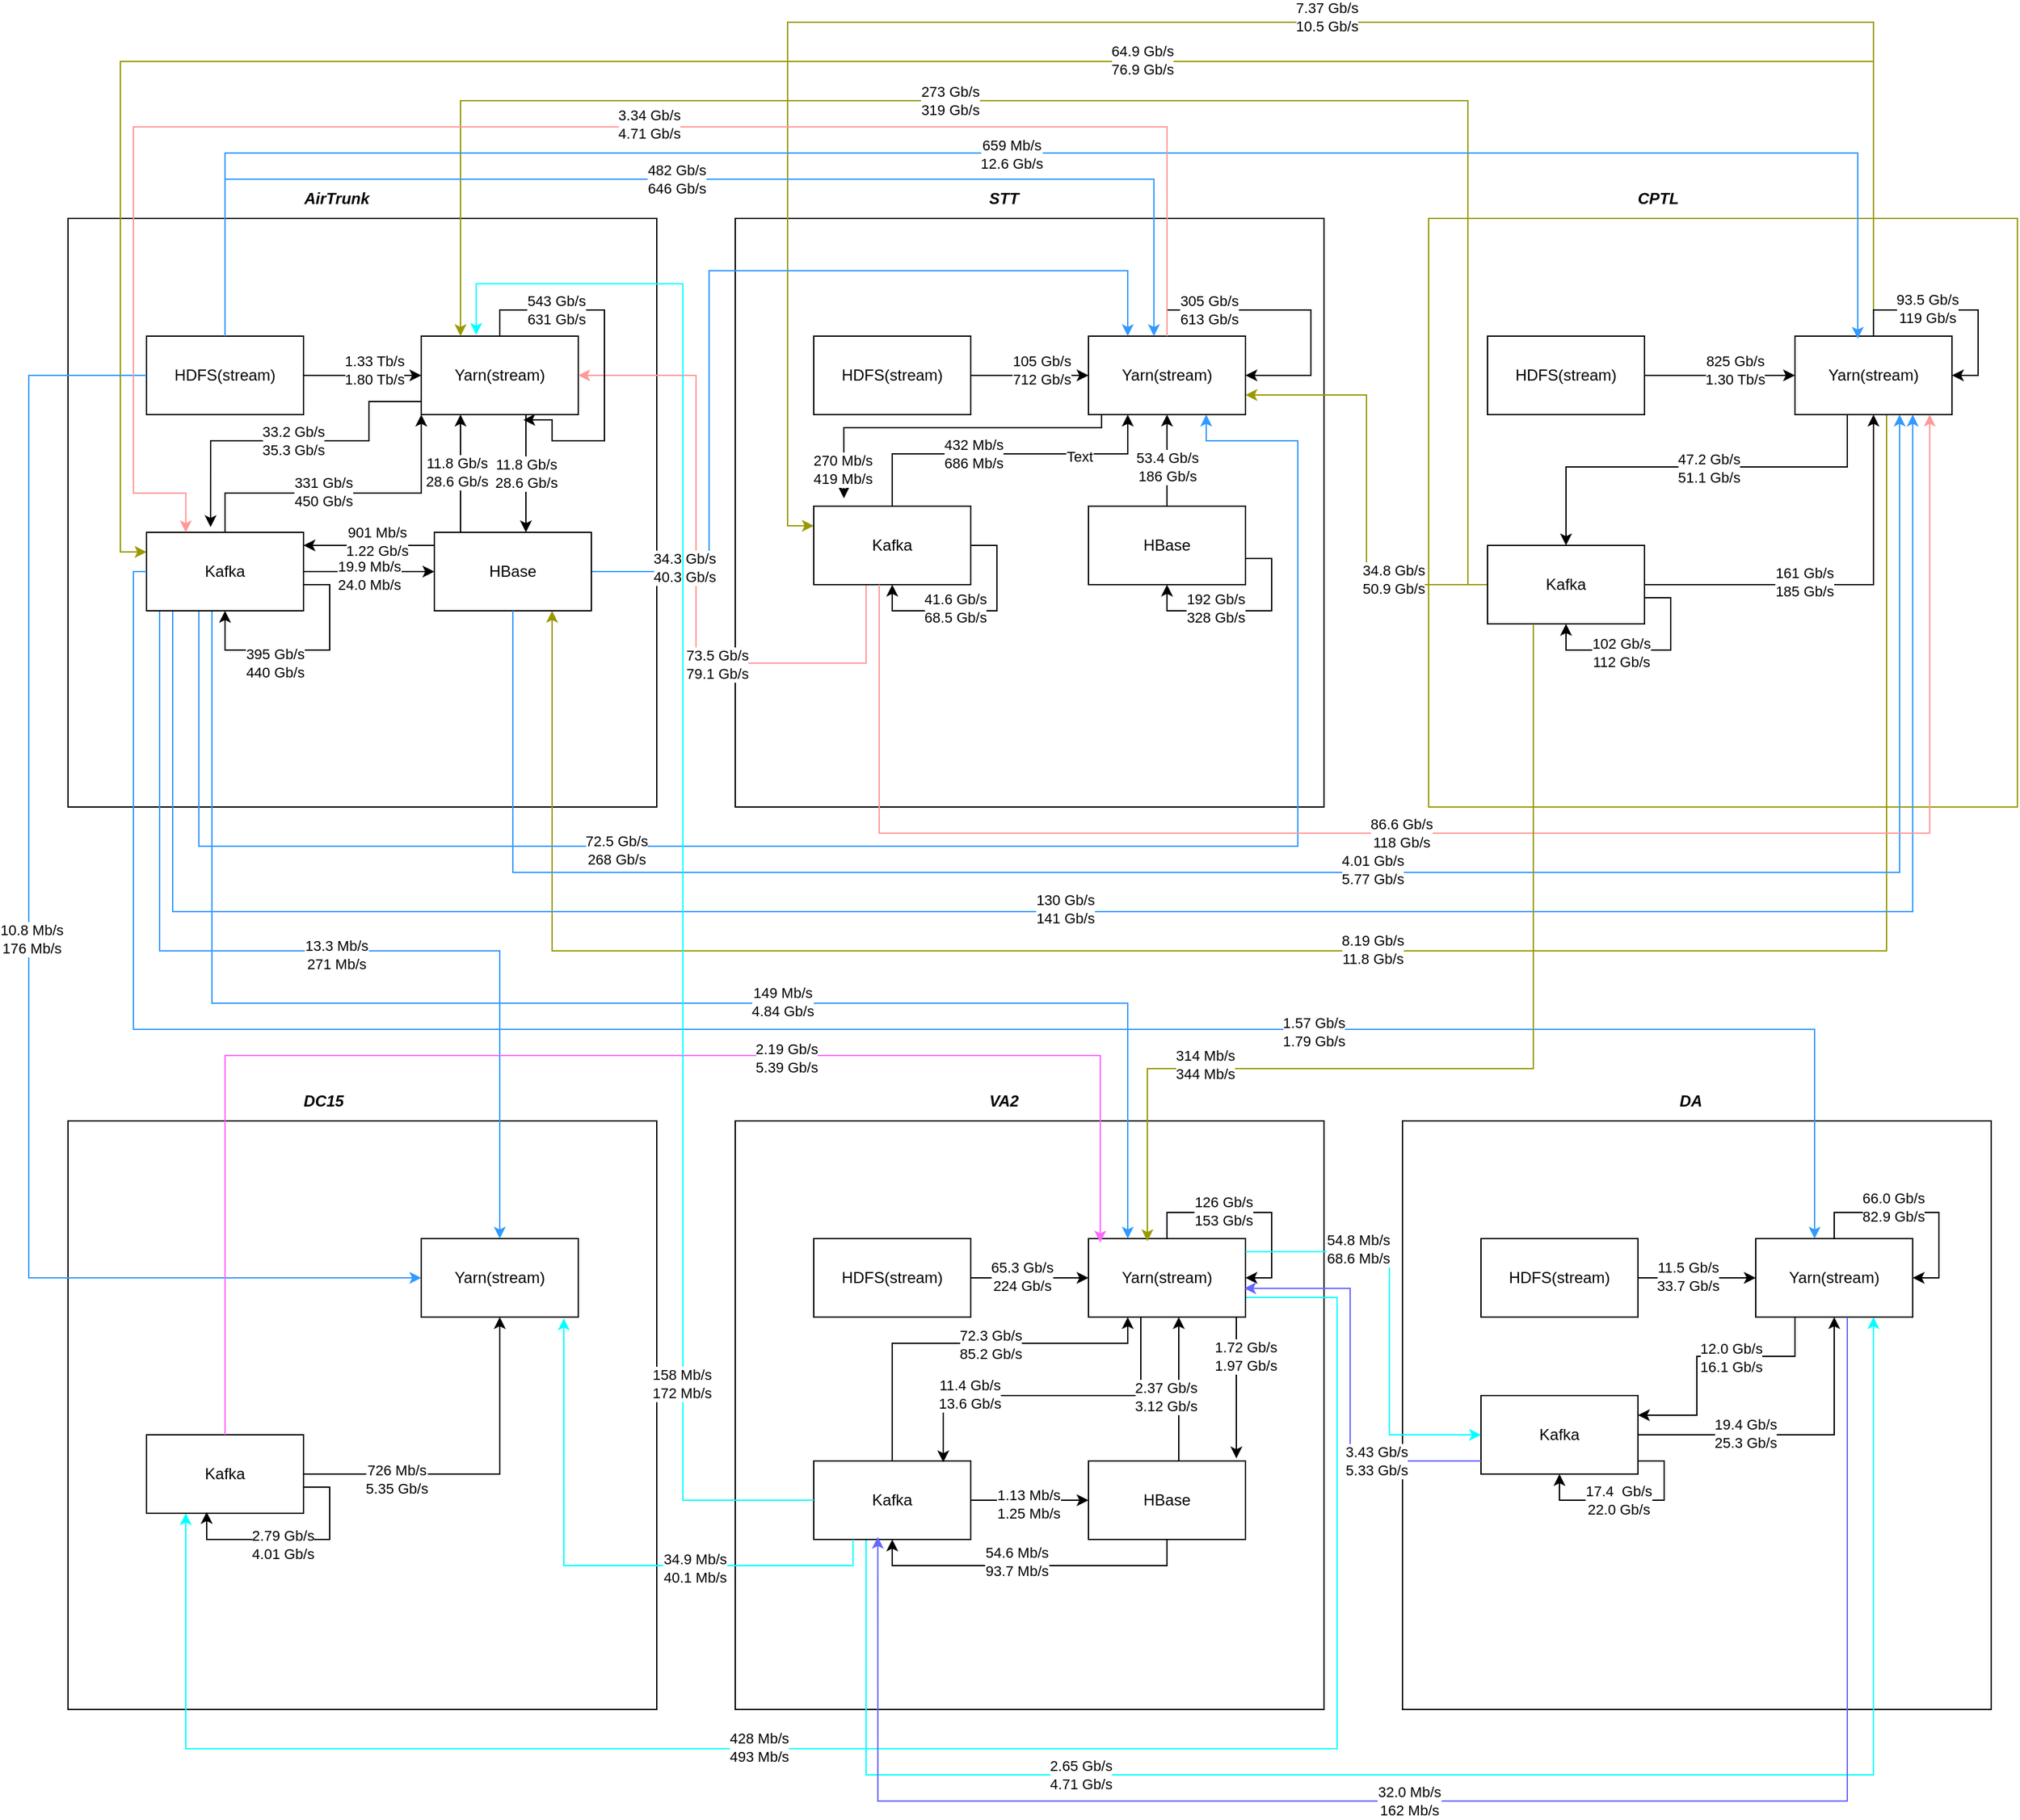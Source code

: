 <mxfile version="24.2.1" type="github">
  <diagram name="Page-1" id="OlLAqFYf1h-SHebC-zq0">
    <mxGraphModel dx="1674" dy="820" grid="1" gridSize="10" guides="1" tooltips="1" connect="1" arrows="1" fold="1" page="1" pageScale="1" pageWidth="1200" pageHeight="1600" math="0" shadow="0">
      <root>
        <mxCell id="0" />
        <mxCell id="1" parent="0" />
        <mxCell id="eVie63fHaNEDCuwECNKd-2" value="" style="whiteSpace=wrap;html=1;aspect=fixed;" vertex="1" parent="1">
          <mxGeometry x="150" y="190" width="450" height="450" as="geometry" />
        </mxCell>
        <mxCell id="eVie63fHaNEDCuwECNKd-3" value="&lt;i&gt;&lt;b&gt;AirTrunk&lt;/b&gt;&lt;/i&gt;" style="text;html=1;align=center;verticalAlign=middle;resizable=0;points=[];autosize=1;strokeColor=none;fillColor=none;" vertex="1" parent="1">
          <mxGeometry x="320" y="160" width="70" height="30" as="geometry" />
        </mxCell>
        <mxCell id="eVie63fHaNEDCuwECNKd-9" value="" style="edgeStyle=orthogonalEdgeStyle;rounded=0;orthogonalLoop=1;jettySize=auto;html=1;" edge="1" parent="1" source="eVie63fHaNEDCuwECNKd-4" target="eVie63fHaNEDCuwECNKd-7">
          <mxGeometry relative="1" as="geometry" />
        </mxCell>
        <mxCell id="eVie63fHaNEDCuwECNKd-10" value="1.33 Tb/s&lt;div&gt;1.80 Tb/s&lt;/div&gt;" style="edgeLabel;html=1;align=center;verticalAlign=middle;resizable=0;points=[];" vertex="1" connectable="0" parent="eVie63fHaNEDCuwECNKd-9">
          <mxGeometry x="0.2" y="4" relative="1" as="geometry">
            <mxPoint as="offset" />
          </mxGeometry>
        </mxCell>
        <mxCell id="eVie63fHaNEDCuwECNKd-4" value="HDFS(stream)" style="rounded=0;whiteSpace=wrap;html=1;" vertex="1" parent="1">
          <mxGeometry x="210" y="280" width="120" height="60" as="geometry" />
        </mxCell>
        <mxCell id="eVie63fHaNEDCuwECNKd-95" value="11.8 Gb/s&lt;div&gt;28.6 Gb/s&lt;/div&gt;" style="edgeStyle=orthogonalEdgeStyle;rounded=0;orthogonalLoop=1;jettySize=auto;html=1;" edge="1" parent="1" source="eVie63fHaNEDCuwECNKd-7" target="eVie63fHaNEDCuwECNKd-74">
          <mxGeometry relative="1" as="geometry">
            <Array as="points">
              <mxPoint x="500" y="380" />
              <mxPoint x="500" y="380" />
            </Array>
            <mxPoint as="offset" />
          </mxGeometry>
        </mxCell>
        <mxCell id="eVie63fHaNEDCuwECNKd-7" value="Yarn(stream)" style="rounded=0;whiteSpace=wrap;html=1;" vertex="1" parent="1">
          <mxGeometry x="420" y="280" width="120" height="60" as="geometry" />
        </mxCell>
        <mxCell id="eVie63fHaNEDCuwECNKd-11" value="" style="whiteSpace=wrap;html=1;aspect=fixed;" vertex="1" parent="1">
          <mxGeometry x="660" y="190" width="450" height="450" as="geometry" />
        </mxCell>
        <mxCell id="eVie63fHaNEDCuwECNKd-12" value="&lt;i&gt;&lt;b&gt;STT&lt;/b&gt;&lt;/i&gt;" style="text;html=1;align=center;verticalAlign=middle;resizable=0;points=[];autosize=1;strokeColor=none;fillColor=none;" vertex="1" parent="1">
          <mxGeometry x="840" y="160" width="50" height="30" as="geometry" />
        </mxCell>
        <mxCell id="eVie63fHaNEDCuwECNKd-13" value="" style="edgeStyle=orthogonalEdgeStyle;rounded=0;orthogonalLoop=1;jettySize=auto;html=1;" edge="1" source="eVie63fHaNEDCuwECNKd-15" target="eVie63fHaNEDCuwECNKd-16" parent="1">
          <mxGeometry relative="1" as="geometry" />
        </mxCell>
        <mxCell id="eVie63fHaNEDCuwECNKd-14" value="105 Gb/s&lt;div&gt;712 Gb/s&lt;/div&gt;" style="edgeLabel;html=1;align=center;verticalAlign=middle;resizable=0;points=[];" vertex="1" connectable="0" parent="eVie63fHaNEDCuwECNKd-13">
          <mxGeometry x="0.2" y="4" relative="1" as="geometry">
            <mxPoint as="offset" />
          </mxGeometry>
        </mxCell>
        <mxCell id="eVie63fHaNEDCuwECNKd-15" value="HDFS(stream)" style="rounded=0;whiteSpace=wrap;html=1;" vertex="1" parent="1">
          <mxGeometry x="720" y="280" width="120" height="60" as="geometry" />
        </mxCell>
        <mxCell id="eVie63fHaNEDCuwECNKd-16" value="Yarn(stream)" style="rounded=0;whiteSpace=wrap;html=1;" vertex="1" parent="1">
          <mxGeometry x="930" y="280" width="120" height="60" as="geometry" />
        </mxCell>
        <mxCell id="eVie63fHaNEDCuwECNKd-17" value="" style="whiteSpace=wrap;html=1;aspect=fixed;strokeColor=#999900;" vertex="1" parent="1">
          <mxGeometry x="1190" y="190" width="450" height="450" as="geometry" />
        </mxCell>
        <mxCell id="eVie63fHaNEDCuwECNKd-18" value="&lt;i&gt;&lt;b&gt;CPTL&lt;/b&gt;&lt;/i&gt;" style="text;html=1;align=center;verticalAlign=middle;resizable=0;points=[];autosize=1;strokeColor=none;fillColor=none;" vertex="1" parent="1">
          <mxGeometry x="1340" y="160" width="50" height="30" as="geometry" />
        </mxCell>
        <mxCell id="eVie63fHaNEDCuwECNKd-19" value="" style="edgeStyle=orthogonalEdgeStyle;rounded=0;orthogonalLoop=1;jettySize=auto;html=1;" edge="1" source="eVie63fHaNEDCuwECNKd-21" target="eVie63fHaNEDCuwECNKd-22" parent="1">
          <mxGeometry relative="1" as="geometry" />
        </mxCell>
        <mxCell id="eVie63fHaNEDCuwECNKd-20" value="825 Gb/s&lt;div&gt;1.30 Tb/s&lt;/div&gt;" style="edgeLabel;html=1;align=center;verticalAlign=middle;resizable=0;points=[];" vertex="1" connectable="0" parent="eVie63fHaNEDCuwECNKd-19">
          <mxGeometry x="0.2" y="4" relative="1" as="geometry">
            <mxPoint as="offset" />
          </mxGeometry>
        </mxCell>
        <mxCell id="eVie63fHaNEDCuwECNKd-21" value="HDFS(stream)" style="rounded=0;whiteSpace=wrap;html=1;" vertex="1" parent="1">
          <mxGeometry x="1235" y="280" width="120" height="60" as="geometry" />
        </mxCell>
        <mxCell id="eVie63fHaNEDCuwECNKd-105" style="edgeStyle=orthogonalEdgeStyle;rounded=0;orthogonalLoop=1;jettySize=auto;html=1;entryX=0.5;entryY=0;entryDx=0;entryDy=0;" edge="1" parent="1" source="eVie63fHaNEDCuwECNKd-22" target="eVie63fHaNEDCuwECNKd-25">
          <mxGeometry relative="1" as="geometry">
            <Array as="points">
              <mxPoint x="1510" y="380" />
              <mxPoint x="1295" y="380" />
            </Array>
          </mxGeometry>
        </mxCell>
        <mxCell id="eVie63fHaNEDCuwECNKd-106" value="47.2 Gb/s&lt;div&gt;51.1 Gb/s&lt;/div&gt;" style="edgeLabel;html=1;align=center;verticalAlign=middle;resizable=0;points=[];" vertex="1" connectable="0" parent="eVie63fHaNEDCuwECNKd-105">
          <mxGeometry x="-0.073" y="1" relative="1" as="geometry">
            <mxPoint as="offset" />
          </mxGeometry>
        </mxCell>
        <mxCell id="eVie63fHaNEDCuwECNKd-170" style="edgeStyle=orthogonalEdgeStyle;rounded=0;orthogonalLoop=1;jettySize=auto;html=1;entryX=0;entryY=0.25;entryDx=0;entryDy=0;strokeColor=#999900;" edge="1" parent="1" source="eVie63fHaNEDCuwECNKd-22" target="eVie63fHaNEDCuwECNKd-66">
          <mxGeometry relative="1" as="geometry">
            <Array as="points">
              <mxPoint x="1530" y="70" />
              <mxPoint x="190" y="70" />
              <mxPoint x="190" y="445" />
            </Array>
          </mxGeometry>
        </mxCell>
        <mxCell id="eVie63fHaNEDCuwECNKd-171" value="64.9 Gb/s&lt;div&gt;76.9 Gb/s&lt;/div&gt;" style="edgeLabel;html=1;align=center;verticalAlign=middle;resizable=0;points=[];" vertex="1" connectable="0" parent="eVie63fHaNEDCuwECNKd-170">
          <mxGeometry x="-0.209" y="-1" relative="1" as="geometry">
            <mxPoint as="offset" />
          </mxGeometry>
        </mxCell>
        <mxCell id="eVie63fHaNEDCuwECNKd-172" style="edgeStyle=orthogonalEdgeStyle;rounded=0;orthogonalLoop=1;jettySize=auto;html=1;entryX=0.75;entryY=1;entryDx=0;entryDy=0;strokeColor=#999900;" edge="1" parent="1" source="eVie63fHaNEDCuwECNKd-22" target="eVie63fHaNEDCuwECNKd-74">
          <mxGeometry relative="1" as="geometry">
            <Array as="points">
              <mxPoint x="1540" y="750" />
              <mxPoint x="520" y="750" />
            </Array>
          </mxGeometry>
        </mxCell>
        <mxCell id="eVie63fHaNEDCuwECNKd-173" value="8.19 Gb/s&lt;div&gt;11.8 Gb/s&lt;/div&gt;" style="edgeLabel;html=1;align=center;verticalAlign=middle;resizable=0;points=[];" vertex="1" connectable="0" parent="eVie63fHaNEDCuwECNKd-172">
          <mxGeometry x="-0.05" y="-1" relative="1" as="geometry">
            <mxPoint as="offset" />
          </mxGeometry>
        </mxCell>
        <mxCell id="eVie63fHaNEDCuwECNKd-179" style="edgeStyle=orthogonalEdgeStyle;rounded=0;orthogonalLoop=1;jettySize=auto;html=1;entryX=0;entryY=0.25;entryDx=0;entryDy=0;strokeColor=#999900;" edge="1" parent="1" source="eVie63fHaNEDCuwECNKd-22" target="eVie63fHaNEDCuwECNKd-67">
          <mxGeometry relative="1" as="geometry">
            <Array as="points">
              <mxPoint x="1530" y="40" />
              <mxPoint x="700" y="40" />
              <mxPoint x="700" y="425" />
            </Array>
          </mxGeometry>
        </mxCell>
        <mxCell id="eVie63fHaNEDCuwECNKd-180" value="7.37 Gb/s&lt;div&gt;10.5 Gb/s&lt;/div&gt;" style="edgeLabel;html=1;align=center;verticalAlign=middle;resizable=0;points=[];" vertex="1" connectable="0" parent="eVie63fHaNEDCuwECNKd-179">
          <mxGeometry x="-0.108" y="-4" relative="1" as="geometry">
            <mxPoint as="offset" />
          </mxGeometry>
        </mxCell>
        <mxCell id="eVie63fHaNEDCuwECNKd-22" value="Yarn(stream)" style="rounded=0;whiteSpace=wrap;html=1;" vertex="1" parent="1">
          <mxGeometry x="1470" y="280" width="120" height="60" as="geometry" />
        </mxCell>
        <mxCell id="eVie63fHaNEDCuwECNKd-26" value="" style="edgeStyle=orthogonalEdgeStyle;rounded=0;orthogonalLoop=1;jettySize=auto;html=1;entryX=0.5;entryY=1;entryDx=0;entryDy=0;" edge="1" parent="1" source="eVie63fHaNEDCuwECNKd-25" target="eVie63fHaNEDCuwECNKd-22">
          <mxGeometry relative="1" as="geometry" />
        </mxCell>
        <mxCell id="eVie63fHaNEDCuwECNKd-27" value="161 Gb/s&lt;div&gt;185 Gb/s&lt;/div&gt;" style="edgeLabel;html=1;align=center;verticalAlign=middle;resizable=0;points=[];" vertex="1" connectable="0" parent="eVie63fHaNEDCuwECNKd-26">
          <mxGeometry x="-0.2" y="2" relative="1" as="geometry">
            <mxPoint as="offset" />
          </mxGeometry>
        </mxCell>
        <mxCell id="eVie63fHaNEDCuwECNKd-168" style="edgeStyle=orthogonalEdgeStyle;rounded=0;orthogonalLoop=1;jettySize=auto;html=1;entryX=0.25;entryY=0;entryDx=0;entryDy=0;strokeColor=#999900;" edge="1" parent="1" source="eVie63fHaNEDCuwECNKd-25" target="eVie63fHaNEDCuwECNKd-7">
          <mxGeometry relative="1" as="geometry">
            <Array as="points">
              <mxPoint x="1220" y="470" />
              <mxPoint x="1220" y="100" />
              <mxPoint x="450" y="100" />
            </Array>
          </mxGeometry>
        </mxCell>
        <mxCell id="eVie63fHaNEDCuwECNKd-169" value="273 Gb/s&lt;div&gt;319 Gb/s&lt;/div&gt;" style="edgeLabel;html=1;align=center;verticalAlign=middle;resizable=0;points=[];" vertex="1" connectable="0" parent="eVie63fHaNEDCuwECNKd-168">
          <mxGeometry x="0.17" relative="1" as="geometry">
            <mxPoint as="offset" />
          </mxGeometry>
        </mxCell>
        <mxCell id="eVie63fHaNEDCuwECNKd-177" style="edgeStyle=orthogonalEdgeStyle;rounded=0;orthogonalLoop=1;jettySize=auto;html=1;entryX=1;entryY=0.75;entryDx=0;entryDy=0;strokeColor=#999900;" edge="1" parent="1" source="eVie63fHaNEDCuwECNKd-25" target="eVie63fHaNEDCuwECNKd-16">
          <mxGeometry relative="1" as="geometry" />
        </mxCell>
        <mxCell id="eVie63fHaNEDCuwECNKd-178" value="34.8 Gb/s&lt;div&gt;50.9 Gb/s&lt;/div&gt;" style="edgeLabel;html=1;align=center;verticalAlign=middle;resizable=0;points=[];" vertex="1" connectable="0" parent="eVie63fHaNEDCuwECNKd-177">
          <mxGeometry x="-0.564" y="-4" relative="1" as="geometry">
            <mxPoint as="offset" />
          </mxGeometry>
        </mxCell>
        <mxCell id="eVie63fHaNEDCuwECNKd-25" value="Kafka" style="rounded=0;whiteSpace=wrap;html=1;" vertex="1" parent="1">
          <mxGeometry x="1235" y="440" width="120" height="60" as="geometry" />
        </mxCell>
        <mxCell id="eVie63fHaNEDCuwECNKd-28" style="edgeStyle=orthogonalEdgeStyle;rounded=0;orthogonalLoop=1;jettySize=auto;html=1;entryX=0.5;entryY=1;entryDx=0;entryDy=0;exitX=1;exitY=0.5;exitDx=0;exitDy=0;" edge="1" parent="1" source="eVie63fHaNEDCuwECNKd-25" target="eVie63fHaNEDCuwECNKd-25">
          <mxGeometry relative="1" as="geometry">
            <Array as="points">
              <mxPoint x="1355" y="480" />
              <mxPoint x="1375" y="480" />
              <mxPoint x="1375" y="520" />
              <mxPoint x="1295" y="520" />
            </Array>
          </mxGeometry>
        </mxCell>
        <mxCell id="eVie63fHaNEDCuwECNKd-29" value="102 Gb/s&lt;div&gt;112 Gb/s&lt;/div&gt;" style="edgeLabel;html=1;align=center;verticalAlign=middle;resizable=0;points=[];" vertex="1" connectable="0" parent="eVie63fHaNEDCuwECNKd-28">
          <mxGeometry x="0.271" y="2" relative="1" as="geometry">
            <mxPoint as="offset" />
          </mxGeometry>
        </mxCell>
        <mxCell id="eVie63fHaNEDCuwECNKd-34" value="" style="whiteSpace=wrap;html=1;aspect=fixed;" vertex="1" parent="1">
          <mxGeometry x="150" y="880" width="450" height="450" as="geometry" />
        </mxCell>
        <mxCell id="eVie63fHaNEDCuwECNKd-35" value="&lt;b&gt;&lt;i&gt;DC15&lt;/i&gt;&lt;/b&gt;" style="text;html=1;align=center;verticalAlign=middle;resizable=0;points=[];autosize=1;strokeColor=none;fillColor=none;" vertex="1" parent="1">
          <mxGeometry x="320" y="850" width="50" height="30" as="geometry" />
        </mxCell>
        <mxCell id="eVie63fHaNEDCuwECNKd-39" value="Yarn(stream)" style="rounded=0;whiteSpace=wrap;html=1;" vertex="1" parent="1">
          <mxGeometry x="420" y="970" width="120" height="60" as="geometry" />
        </mxCell>
        <mxCell id="eVie63fHaNEDCuwECNKd-40" value="" style="whiteSpace=wrap;html=1;aspect=fixed;" vertex="1" parent="1">
          <mxGeometry x="660" y="880" width="450" height="450" as="geometry" />
        </mxCell>
        <mxCell id="eVie63fHaNEDCuwECNKd-41" value="&lt;b&gt;&lt;i&gt;VA2&lt;/i&gt;&lt;/b&gt;" style="text;html=1;align=center;verticalAlign=middle;resizable=0;points=[];autosize=1;strokeColor=none;fillColor=none;" vertex="1" parent="1">
          <mxGeometry x="840" y="850" width="50" height="30" as="geometry" />
        </mxCell>
        <mxCell id="eVie63fHaNEDCuwECNKd-42" value="" style="edgeStyle=orthogonalEdgeStyle;rounded=0;orthogonalLoop=1;jettySize=auto;html=1;" edge="1" source="eVie63fHaNEDCuwECNKd-44" target="eVie63fHaNEDCuwECNKd-45" parent="1">
          <mxGeometry relative="1" as="geometry" />
        </mxCell>
        <mxCell id="eVie63fHaNEDCuwECNKd-113" value="65.3 Gb/s&lt;div&gt;224 Gb/s&lt;/div&gt;" style="edgeLabel;html=1;align=center;verticalAlign=middle;resizable=0;points=[];" vertex="1" connectable="0" parent="eVie63fHaNEDCuwECNKd-42">
          <mxGeometry x="-0.133" y="1" relative="1" as="geometry">
            <mxPoint as="offset" />
          </mxGeometry>
        </mxCell>
        <mxCell id="eVie63fHaNEDCuwECNKd-44" value="HDFS(stream)" style="rounded=0;whiteSpace=wrap;html=1;" vertex="1" parent="1">
          <mxGeometry x="720" y="970" width="120" height="60" as="geometry" />
        </mxCell>
        <mxCell id="eVie63fHaNEDCuwECNKd-197" style="edgeStyle=orthogonalEdgeStyle;rounded=0;orthogonalLoop=1;jettySize=auto;html=1;entryX=0.25;entryY=1;entryDx=0;entryDy=0;exitX=1;exitY=0.75;exitDx=0;exitDy=0;strokeColor=#00FFFF;" edge="1" parent="1" source="eVie63fHaNEDCuwECNKd-45" target="eVie63fHaNEDCuwECNKd-71">
          <mxGeometry relative="1" as="geometry">
            <Array as="points">
              <mxPoint x="1120" y="1015" />
              <mxPoint x="1120" y="1360" />
              <mxPoint x="240" y="1360" />
            </Array>
          </mxGeometry>
        </mxCell>
        <mxCell id="eVie63fHaNEDCuwECNKd-198" value="428 Mb/s&lt;div&gt;493 Mb/s&lt;/div&gt;" style="edgeLabel;html=1;align=center;verticalAlign=middle;resizable=0;points=[];" vertex="1" connectable="0" parent="eVie63fHaNEDCuwECNKd-197">
          <mxGeometry x="0.162" y="-1" relative="1" as="geometry">
            <mxPoint as="offset" />
          </mxGeometry>
        </mxCell>
        <mxCell id="eVie63fHaNEDCuwECNKd-45" value="Yarn(stream)" style="rounded=0;whiteSpace=wrap;html=1;" vertex="1" parent="1">
          <mxGeometry x="930" y="970" width="120" height="60" as="geometry" />
        </mxCell>
        <mxCell id="eVie63fHaNEDCuwECNKd-46" value="" style="whiteSpace=wrap;html=1;aspect=fixed;" vertex="1" parent="1">
          <mxGeometry x="1170" y="880" width="450" height="450" as="geometry" />
        </mxCell>
        <mxCell id="eVie63fHaNEDCuwECNKd-47" value="&lt;i&gt;&lt;b&gt;DA&lt;/b&gt;&lt;/i&gt;" style="text;html=1;align=center;verticalAlign=middle;resizable=0;points=[];autosize=1;strokeColor=none;fillColor=none;" vertex="1" parent="1">
          <mxGeometry x="1370" y="850" width="40" height="30" as="geometry" />
        </mxCell>
        <mxCell id="eVie63fHaNEDCuwECNKd-48" value="" style="edgeStyle=orthogonalEdgeStyle;rounded=0;orthogonalLoop=1;jettySize=auto;html=1;" edge="1" source="eVie63fHaNEDCuwECNKd-50" target="eVie63fHaNEDCuwECNKd-51" parent="1">
          <mxGeometry relative="1" as="geometry" />
        </mxCell>
        <mxCell id="eVie63fHaNEDCuwECNKd-64" value="11.5 Gb/s&lt;div&gt;33.7 Gb/s&lt;/div&gt;" style="edgeLabel;html=1;align=center;verticalAlign=middle;resizable=0;points=[];" vertex="1" connectable="0" parent="eVie63fHaNEDCuwECNKd-48">
          <mxGeometry x="-0.156" y="1" relative="1" as="geometry">
            <mxPoint as="offset" />
          </mxGeometry>
        </mxCell>
        <mxCell id="eVie63fHaNEDCuwECNKd-50" value="HDFS(stream)" style="rounded=0;whiteSpace=wrap;html=1;" vertex="1" parent="1">
          <mxGeometry x="1230" y="970" width="120" height="60" as="geometry" />
        </mxCell>
        <mxCell id="eVie63fHaNEDCuwECNKd-133" style="edgeStyle=orthogonalEdgeStyle;rounded=0;orthogonalLoop=1;jettySize=auto;html=1;entryX=1;entryY=0.25;entryDx=0;entryDy=0;" edge="1" parent="1" source="eVie63fHaNEDCuwECNKd-51" target="eVie63fHaNEDCuwECNKd-54">
          <mxGeometry relative="1" as="geometry">
            <Array as="points">
              <mxPoint x="1470" y="1060" />
              <mxPoint x="1395" y="1060" />
              <mxPoint x="1395" y="1105" />
            </Array>
          </mxGeometry>
        </mxCell>
        <mxCell id="eVie63fHaNEDCuwECNKd-134" value="12.0 Gb/s&lt;div&gt;16.1 Gb/s&lt;/div&gt;" style="edgeLabel;html=1;align=center;verticalAlign=middle;resizable=0;points=[];" vertex="1" connectable="0" parent="eVie63fHaNEDCuwECNKd-133">
          <mxGeometry x="-0.19" y="1" relative="1" as="geometry">
            <mxPoint as="offset" />
          </mxGeometry>
        </mxCell>
        <mxCell id="eVie63fHaNEDCuwECNKd-51" value="Yarn(stream)" style="rounded=0;whiteSpace=wrap;html=1;" vertex="1" parent="1">
          <mxGeometry x="1440" y="970" width="120" height="60" as="geometry" />
        </mxCell>
        <mxCell id="eVie63fHaNEDCuwECNKd-52" value="" style="edgeStyle=orthogonalEdgeStyle;rounded=0;orthogonalLoop=1;jettySize=auto;html=1;entryX=0.5;entryY=1;entryDx=0;entryDy=0;" edge="1" source="eVie63fHaNEDCuwECNKd-54" target="eVie63fHaNEDCuwECNKd-51" parent="1">
          <mxGeometry relative="1" as="geometry">
            <Array as="points">
              <mxPoint x="1500" y="1120" />
            </Array>
          </mxGeometry>
        </mxCell>
        <mxCell id="eVie63fHaNEDCuwECNKd-61" value="19.4 Gb/s&lt;div&gt;25.3 Gb/s&lt;/div&gt;" style="edgeLabel;html=1;align=center;verticalAlign=middle;resizable=0;points=[];" vertex="1" connectable="0" parent="eVie63fHaNEDCuwECNKd-52">
          <mxGeometry x="-0.317" y="1" relative="1" as="geometry">
            <mxPoint as="offset" />
          </mxGeometry>
        </mxCell>
        <mxCell id="eVie63fHaNEDCuwECNKd-54" value="Kafka" style="rounded=0;whiteSpace=wrap;html=1;" vertex="1" parent="1">
          <mxGeometry x="1230" y="1090" width="120" height="60" as="geometry" />
        </mxCell>
        <mxCell id="eVie63fHaNEDCuwECNKd-55" style="edgeStyle=orthogonalEdgeStyle;rounded=0;orthogonalLoop=1;jettySize=auto;html=1;entryX=0.5;entryY=1;entryDx=0;entryDy=0;exitX=1;exitY=0.5;exitDx=0;exitDy=0;" edge="1" source="eVie63fHaNEDCuwECNKd-54" target="eVie63fHaNEDCuwECNKd-54" parent="1">
          <mxGeometry relative="1" as="geometry">
            <Array as="points">
              <mxPoint x="1350" y="1140" />
              <mxPoint x="1370" y="1140" />
              <mxPoint x="1370" y="1170" />
              <mxPoint x="1290" y="1170" />
            </Array>
          </mxGeometry>
        </mxCell>
        <mxCell id="eVie63fHaNEDCuwECNKd-60" value="17.4&amp;nbsp; Gb/s&lt;div&gt;22.0 Gb/s&lt;/div&gt;" style="edgeLabel;html=1;align=center;verticalAlign=middle;resizable=0;points=[];" vertex="1" connectable="0" parent="eVie63fHaNEDCuwECNKd-55">
          <mxGeometry x="0.235" relative="1" as="geometry">
            <mxPoint as="offset" />
          </mxGeometry>
        </mxCell>
        <mxCell id="eVie63fHaNEDCuwECNKd-100" style="edgeStyle=orthogonalEdgeStyle;rounded=0;orthogonalLoop=1;jettySize=auto;html=1;entryX=0;entryY=1;entryDx=0;entryDy=0;" edge="1" parent="1" source="eVie63fHaNEDCuwECNKd-66" target="eVie63fHaNEDCuwECNKd-7">
          <mxGeometry relative="1" as="geometry">
            <Array as="points">
              <mxPoint x="270" y="400" />
              <mxPoint x="420" y="400" />
            </Array>
          </mxGeometry>
        </mxCell>
        <mxCell id="eVie63fHaNEDCuwECNKd-101" value="331 Gb/s&lt;div&gt;450 Gb/s&lt;/div&gt;" style="edgeLabel;html=1;align=center;verticalAlign=middle;resizable=0;points=[];" vertex="1" connectable="0" parent="eVie63fHaNEDCuwECNKd-100">
          <mxGeometry x="-0.13" y="1" relative="1" as="geometry">
            <mxPoint as="offset" />
          </mxGeometry>
        </mxCell>
        <mxCell id="eVie63fHaNEDCuwECNKd-131" style="edgeStyle=orthogonalEdgeStyle;rounded=0;orthogonalLoop=1;jettySize=auto;html=1;" edge="1" parent="1" source="eVie63fHaNEDCuwECNKd-66" target="eVie63fHaNEDCuwECNKd-74">
          <mxGeometry relative="1" as="geometry" />
        </mxCell>
        <mxCell id="eVie63fHaNEDCuwECNKd-132" value="19.9 Mb/s&lt;div&gt;24.0 Mb/s&lt;/div&gt;" style="edgeLabel;html=1;align=center;verticalAlign=middle;resizable=0;points=[];" vertex="1" connectable="0" parent="eVie63fHaNEDCuwECNKd-131">
          <mxGeometry y="-3" relative="1" as="geometry">
            <mxPoint as="offset" />
          </mxGeometry>
        </mxCell>
        <mxCell id="eVie63fHaNEDCuwECNKd-142" style="edgeStyle=orthogonalEdgeStyle;rounded=0;orthogonalLoop=1;jettySize=auto;html=1;entryX=0.75;entryY=1;entryDx=0;entryDy=0;strokeColor=#3399FF;" edge="1" parent="1" source="eVie63fHaNEDCuwECNKd-66" target="eVie63fHaNEDCuwECNKd-16">
          <mxGeometry relative="1" as="geometry">
            <Array as="points">
              <mxPoint x="250" y="670" />
              <mxPoint x="1090" y="670" />
              <mxPoint x="1090" y="360" />
              <mxPoint x="1020" y="360" />
            </Array>
          </mxGeometry>
        </mxCell>
        <mxCell id="eVie63fHaNEDCuwECNKd-143" value="72.5 Gb/s&lt;div&gt;268 Gb/s&lt;/div&gt;" style="edgeLabel;html=1;align=center;verticalAlign=middle;resizable=0;points=[];" vertex="1" connectable="0" parent="eVie63fHaNEDCuwECNKd-142">
          <mxGeometry x="-0.297" y="-3" relative="1" as="geometry">
            <mxPoint as="offset" />
          </mxGeometry>
        </mxCell>
        <mxCell id="eVie63fHaNEDCuwECNKd-144" style="edgeStyle=orthogonalEdgeStyle;rounded=0;orthogonalLoop=1;jettySize=auto;html=1;entryX=0.75;entryY=1;entryDx=0;entryDy=0;strokeColor=#3399FF;" edge="1" parent="1" source="eVie63fHaNEDCuwECNKd-66" target="eVie63fHaNEDCuwECNKd-22">
          <mxGeometry relative="1" as="geometry">
            <Array as="points">
              <mxPoint x="230" y="720" />
              <mxPoint x="1560" y="720" />
            </Array>
          </mxGeometry>
        </mxCell>
        <mxCell id="eVie63fHaNEDCuwECNKd-145" value="130 Gb/s&lt;div&gt;141 Gb/s&lt;/div&gt;" style="edgeLabel;html=1;align=center;verticalAlign=middle;resizable=0;points=[];" vertex="1" connectable="0" parent="eVie63fHaNEDCuwECNKd-144">
          <mxGeometry x="-0.06" y="2" relative="1" as="geometry">
            <mxPoint as="offset" />
          </mxGeometry>
        </mxCell>
        <mxCell id="eVie63fHaNEDCuwECNKd-152" style="edgeStyle=orthogonalEdgeStyle;rounded=0;orthogonalLoop=1;jettySize=auto;html=1;strokeColor=#3399FF;" edge="1" parent="1" source="eVie63fHaNEDCuwECNKd-66" target="eVie63fHaNEDCuwECNKd-39">
          <mxGeometry relative="1" as="geometry">
            <Array as="points">
              <mxPoint x="220" y="750" />
              <mxPoint x="480" y="750" />
            </Array>
          </mxGeometry>
        </mxCell>
        <mxCell id="eVie63fHaNEDCuwECNKd-153" value="13.3 Mb/s&lt;div&gt;271 Mb/s&lt;/div&gt;" style="edgeLabel;html=1;align=center;verticalAlign=middle;resizable=0;points=[];" vertex="1" connectable="0" parent="eVie63fHaNEDCuwECNKd-152">
          <mxGeometry x="0.066" y="-3" relative="1" as="geometry">
            <mxPoint as="offset" />
          </mxGeometry>
        </mxCell>
        <mxCell id="eVie63fHaNEDCuwECNKd-156" style="edgeStyle=orthogonalEdgeStyle;rounded=0;orthogonalLoop=1;jettySize=auto;html=1;entryX=0.25;entryY=0;entryDx=0;entryDy=0;strokeColor=#3399FF;" edge="1" parent="1" source="eVie63fHaNEDCuwECNKd-66" target="eVie63fHaNEDCuwECNKd-45">
          <mxGeometry relative="1" as="geometry">
            <Array as="points">
              <mxPoint x="260" y="790" />
              <mxPoint x="960" y="790" />
            </Array>
          </mxGeometry>
        </mxCell>
        <mxCell id="eVie63fHaNEDCuwECNKd-157" value="149 Mb/s&lt;div&gt;4.84 Gb/s&lt;/div&gt;" style="edgeLabel;html=1;align=center;verticalAlign=middle;resizable=0;points=[];" vertex="1" connectable="0" parent="eVie63fHaNEDCuwECNKd-156">
          <mxGeometry x="0.247" y="1" relative="1" as="geometry">
            <mxPoint as="offset" />
          </mxGeometry>
        </mxCell>
        <mxCell id="eVie63fHaNEDCuwECNKd-66" value="Kafka" style="rounded=0;whiteSpace=wrap;html=1;" vertex="1" parent="1">
          <mxGeometry x="210" y="430" width="120" height="60" as="geometry" />
        </mxCell>
        <mxCell id="eVie63fHaNEDCuwECNKd-89" style="edgeStyle=orthogonalEdgeStyle;rounded=0;orthogonalLoop=1;jettySize=auto;html=1;entryX=0.25;entryY=1;entryDx=0;entryDy=0;" edge="1" parent="1" source="eVie63fHaNEDCuwECNKd-67" target="eVie63fHaNEDCuwECNKd-16">
          <mxGeometry relative="1" as="geometry">
            <Array as="points">
              <mxPoint x="780" y="370" />
              <mxPoint x="960" y="370" />
            </Array>
          </mxGeometry>
        </mxCell>
        <mxCell id="eVie63fHaNEDCuwECNKd-91" value="432 Mb/s&lt;div&gt;686 Mb/s&lt;/div&gt;" style="edgeLabel;html=1;align=center;verticalAlign=middle;resizable=0;points=[];" vertex="1" connectable="0" parent="eVie63fHaNEDCuwECNKd-89">
          <mxGeometry x="-0.184" relative="1" as="geometry">
            <mxPoint as="offset" />
          </mxGeometry>
        </mxCell>
        <mxCell id="eVie63fHaNEDCuwECNKd-92" value="Text" style="edgeLabel;html=1;align=center;verticalAlign=middle;resizable=0;points=[];" vertex="1" connectable="0" parent="eVie63fHaNEDCuwECNKd-89">
          <mxGeometry x="0.464" y="-2" relative="1" as="geometry">
            <mxPoint as="offset" />
          </mxGeometry>
        </mxCell>
        <mxCell id="eVie63fHaNEDCuwECNKd-160" style="edgeStyle=orthogonalEdgeStyle;rounded=0;orthogonalLoop=1;jettySize=auto;html=1;entryX=1;entryY=0.5;entryDx=0;entryDy=0;strokeColor=#FF9999;" edge="1" parent="1" source="eVie63fHaNEDCuwECNKd-67" target="eVie63fHaNEDCuwECNKd-7">
          <mxGeometry relative="1" as="geometry">
            <Array as="points">
              <mxPoint x="760" y="530" />
              <mxPoint x="630" y="530" />
              <mxPoint x="630" y="310" />
            </Array>
          </mxGeometry>
        </mxCell>
        <mxCell id="eVie63fHaNEDCuwECNKd-161" value="73.5 Gb/s&lt;div&gt;79.1 Gb/s&lt;/div&gt;" style="edgeLabel;html=1;align=center;verticalAlign=middle;resizable=0;points=[];" vertex="1" connectable="0" parent="eVie63fHaNEDCuwECNKd-160">
          <mxGeometry x="-0.304" y="1" relative="1" as="geometry">
            <mxPoint as="offset" />
          </mxGeometry>
        </mxCell>
        <mxCell id="eVie63fHaNEDCuwECNKd-67" value="Kafka" style="rounded=0;whiteSpace=wrap;html=1;" vertex="1" parent="1">
          <mxGeometry x="720" y="410" width="120" height="60" as="geometry" />
        </mxCell>
        <mxCell id="eVie63fHaNEDCuwECNKd-114" style="edgeStyle=orthogonalEdgeStyle;rounded=0;orthogonalLoop=1;jettySize=auto;html=1;entryX=0.25;entryY=1;entryDx=0;entryDy=0;" edge="1" parent="1" source="eVie63fHaNEDCuwECNKd-70" target="eVie63fHaNEDCuwECNKd-45">
          <mxGeometry relative="1" as="geometry">
            <Array as="points">
              <mxPoint x="780" y="1050" />
              <mxPoint x="960" y="1050" />
            </Array>
          </mxGeometry>
        </mxCell>
        <mxCell id="eVie63fHaNEDCuwECNKd-115" value="72.3 Gb/s&lt;div&gt;85.2 Gb/s&lt;/div&gt;" style="edgeLabel;html=1;align=center;verticalAlign=middle;resizable=0;points=[];" vertex="1" connectable="0" parent="eVie63fHaNEDCuwECNKd-114">
          <mxGeometry x="0.139" y="-1" relative="1" as="geometry">
            <mxPoint as="offset" />
          </mxGeometry>
        </mxCell>
        <mxCell id="eVie63fHaNEDCuwECNKd-125" style="edgeStyle=orthogonalEdgeStyle;rounded=0;orthogonalLoop=1;jettySize=auto;html=1;" edge="1" parent="1" source="eVie63fHaNEDCuwECNKd-70" target="eVie63fHaNEDCuwECNKd-83">
          <mxGeometry relative="1" as="geometry" />
        </mxCell>
        <mxCell id="eVie63fHaNEDCuwECNKd-127" value="1.13 Mb/s&lt;div&gt;1.25 Mb/s&lt;/div&gt;" style="edgeLabel;html=1;align=center;verticalAlign=middle;resizable=0;points=[];" vertex="1" connectable="0" parent="eVie63fHaNEDCuwECNKd-125">
          <mxGeometry x="-0.022" y="-3" relative="1" as="geometry">
            <mxPoint as="offset" />
          </mxGeometry>
        </mxCell>
        <mxCell id="eVie63fHaNEDCuwECNKd-201" style="edgeStyle=orthogonalEdgeStyle;rounded=0;orthogonalLoop=1;jettySize=auto;html=1;entryX=0.75;entryY=1;entryDx=0;entryDy=0;strokeColor=#00FFFF;" edge="1" parent="1" source="eVie63fHaNEDCuwECNKd-70" target="eVie63fHaNEDCuwECNKd-51">
          <mxGeometry relative="1" as="geometry">
            <Array as="points">
              <mxPoint x="760" y="1380" />
              <mxPoint x="1530" y="1380" />
            </Array>
          </mxGeometry>
        </mxCell>
        <mxCell id="eVie63fHaNEDCuwECNKd-202" value="2.65 Gb/s&lt;div&gt;4.71 Gb/s&lt;/div&gt;" style="edgeLabel;html=1;align=center;verticalAlign=middle;resizable=0;points=[];" vertex="1" connectable="0" parent="eVie63fHaNEDCuwECNKd-201">
          <mxGeometry x="-0.471" relative="1" as="geometry">
            <mxPoint as="offset" />
          </mxGeometry>
        </mxCell>
        <mxCell id="eVie63fHaNEDCuwECNKd-70" value="Kafka" style="rounded=0;whiteSpace=wrap;html=1;" vertex="1" parent="1">
          <mxGeometry x="720" y="1140" width="120" height="60" as="geometry" />
        </mxCell>
        <mxCell id="eVie63fHaNEDCuwECNKd-107" style="edgeStyle=orthogonalEdgeStyle;rounded=0;orthogonalLoop=1;jettySize=auto;html=1;entryX=0.5;entryY=1;entryDx=0;entryDy=0;" edge="1" parent="1" source="eVie63fHaNEDCuwECNKd-71" target="eVie63fHaNEDCuwECNKd-39">
          <mxGeometry relative="1" as="geometry" />
        </mxCell>
        <mxCell id="eVie63fHaNEDCuwECNKd-108" value="726 Mb/s&lt;div&gt;5.35 Gb/s&lt;/div&gt;" style="edgeLabel;html=1;align=center;verticalAlign=middle;resizable=0;points=[];" vertex="1" connectable="0" parent="eVie63fHaNEDCuwECNKd-107">
          <mxGeometry x="-0.474" y="-4" relative="1" as="geometry">
            <mxPoint as="offset" />
          </mxGeometry>
        </mxCell>
        <mxCell id="eVie63fHaNEDCuwECNKd-71" value="Kafka" style="rounded=0;whiteSpace=wrap;html=1;" vertex="1" parent="1">
          <mxGeometry x="210" y="1120" width="120" height="60" as="geometry" />
        </mxCell>
        <mxCell id="eVie63fHaNEDCuwECNKd-72" style="edgeStyle=orthogonalEdgeStyle;rounded=0;orthogonalLoop=1;jettySize=auto;html=1;entryX=0.65;entryY=1.067;entryDx=0;entryDy=0;entryPerimeter=0;" edge="1" parent="1" source="eVie63fHaNEDCuwECNKd-7" target="eVie63fHaNEDCuwECNKd-7">
          <mxGeometry relative="1" as="geometry">
            <Array as="points">
              <mxPoint x="480" y="260" />
              <mxPoint x="560" y="260" />
              <mxPoint x="560" y="360" />
              <mxPoint x="520" y="360" />
              <mxPoint x="520" y="344" />
            </Array>
          </mxGeometry>
        </mxCell>
        <mxCell id="eVie63fHaNEDCuwECNKd-73" value="543 Gb/s&lt;div&gt;631 Gb/s&lt;/div&gt;" style="edgeLabel;html=1;align=center;verticalAlign=middle;resizable=0;points=[];" vertex="1" connectable="0" parent="eVie63fHaNEDCuwECNKd-72">
          <mxGeometry x="-0.547" relative="1" as="geometry">
            <mxPoint as="offset" />
          </mxGeometry>
        </mxCell>
        <mxCell id="eVie63fHaNEDCuwECNKd-96" style="edgeStyle=orthogonalEdgeStyle;rounded=0;orthogonalLoop=1;jettySize=auto;html=1;entryX=0.25;entryY=1;entryDx=0;entryDy=0;" edge="1" parent="1" source="eVie63fHaNEDCuwECNKd-74" target="eVie63fHaNEDCuwECNKd-7">
          <mxGeometry relative="1" as="geometry">
            <Array as="points">
              <mxPoint x="450" y="400" />
              <mxPoint x="450" y="400" />
            </Array>
          </mxGeometry>
        </mxCell>
        <mxCell id="eVie63fHaNEDCuwECNKd-97" value="11.8 Gb/s&lt;div&gt;28.6 Gb/s&lt;/div&gt;" style="edgeLabel;html=1;align=center;verticalAlign=middle;resizable=0;points=[];" vertex="1" connectable="0" parent="eVie63fHaNEDCuwECNKd-96">
          <mxGeometry x="0.025" y="3" relative="1" as="geometry">
            <mxPoint as="offset" />
          </mxGeometry>
        </mxCell>
        <mxCell id="eVie63fHaNEDCuwECNKd-129" style="edgeStyle=orthogonalEdgeStyle;rounded=0;orthogonalLoop=1;jettySize=auto;html=1;" edge="1" parent="1" source="eVie63fHaNEDCuwECNKd-74" target="eVie63fHaNEDCuwECNKd-66">
          <mxGeometry relative="1" as="geometry">
            <Array as="points">
              <mxPoint x="380" y="440" />
              <mxPoint x="380" y="440" />
            </Array>
          </mxGeometry>
        </mxCell>
        <mxCell id="eVie63fHaNEDCuwECNKd-130" value="901 Mb/s&lt;div&gt;1.22 Gb/s&lt;/div&gt;" style="edgeLabel;html=1;align=center;verticalAlign=middle;resizable=0;points=[];" vertex="1" connectable="0" parent="eVie63fHaNEDCuwECNKd-129">
          <mxGeometry x="-0.111" y="-3" relative="1" as="geometry">
            <mxPoint as="offset" />
          </mxGeometry>
        </mxCell>
        <mxCell id="eVie63fHaNEDCuwECNKd-148" style="edgeStyle=orthogonalEdgeStyle;rounded=0;orthogonalLoop=1;jettySize=auto;html=1;entryX=0.25;entryY=0;entryDx=0;entryDy=0;strokeColor=#3399FF;" edge="1" parent="1" source="eVie63fHaNEDCuwECNKd-74" target="eVie63fHaNEDCuwECNKd-16">
          <mxGeometry relative="1" as="geometry">
            <Array as="points">
              <mxPoint x="640" y="460" />
              <mxPoint x="640" y="230" />
              <mxPoint x="960" y="230" />
            </Array>
          </mxGeometry>
        </mxCell>
        <mxCell id="eVie63fHaNEDCuwECNKd-149" value="34.3 Gb/s&lt;div&gt;40.3 Gb/s&lt;/div&gt;" style="edgeLabel;html=1;align=center;verticalAlign=middle;resizable=0;points=[];" vertex="1" connectable="0" parent="eVie63fHaNEDCuwECNKd-148">
          <mxGeometry x="-0.794" y="3" relative="1" as="geometry">
            <mxPoint as="offset" />
          </mxGeometry>
        </mxCell>
        <mxCell id="eVie63fHaNEDCuwECNKd-74" value="HBase" style="rounded=0;whiteSpace=wrap;html=1;" vertex="1" parent="1">
          <mxGeometry x="430" y="430" width="120" height="60" as="geometry" />
        </mxCell>
        <mxCell id="eVie63fHaNEDCuwECNKd-84" value="" style="edgeStyle=orthogonalEdgeStyle;rounded=0;orthogonalLoop=1;jettySize=auto;html=1;" edge="1" parent="1" source="eVie63fHaNEDCuwECNKd-78" target="eVie63fHaNEDCuwECNKd-16">
          <mxGeometry relative="1" as="geometry" />
        </mxCell>
        <mxCell id="eVie63fHaNEDCuwECNKd-85" value="53.4 Gb/s&lt;div&gt;186 Gb/s&lt;/div&gt;" style="edgeLabel;html=1;align=center;verticalAlign=middle;resizable=0;points=[];" vertex="1" connectable="0" parent="eVie63fHaNEDCuwECNKd-84">
          <mxGeometry x="-0.143" relative="1" as="geometry">
            <mxPoint as="offset" />
          </mxGeometry>
        </mxCell>
        <mxCell id="eVie63fHaNEDCuwECNKd-78" value="HBase" style="rounded=0;whiteSpace=wrap;html=1;" vertex="1" parent="1">
          <mxGeometry x="930" y="410" width="120" height="60" as="geometry" />
        </mxCell>
        <mxCell id="eVie63fHaNEDCuwECNKd-79" style="edgeStyle=orthogonalEdgeStyle;rounded=0;orthogonalLoop=1;jettySize=auto;html=1;entryX=1;entryY=0.5;entryDx=0;entryDy=0;exitX=0.5;exitY=0;exitDx=0;exitDy=0;" edge="1" parent="1" source="eVie63fHaNEDCuwECNKd-16" target="eVie63fHaNEDCuwECNKd-16">
          <mxGeometry relative="1" as="geometry">
            <mxPoint x="1070" y="278" as="sourcePoint" />
            <mxPoint x="1088" y="342" as="targetPoint" />
            <Array as="points">
              <mxPoint x="990" y="260" />
              <mxPoint x="1100" y="260" />
              <mxPoint x="1100" y="310" />
            </Array>
          </mxGeometry>
        </mxCell>
        <mxCell id="eVie63fHaNEDCuwECNKd-80" value="305 Gb/s&lt;div&gt;613 Gb/s&lt;/div&gt;" style="edgeLabel;html=1;align=center;verticalAlign=middle;resizable=0;points=[];" vertex="1" connectable="0" parent="eVie63fHaNEDCuwECNKd-79">
          <mxGeometry x="-0.547" relative="1" as="geometry">
            <mxPoint as="offset" />
          </mxGeometry>
        </mxCell>
        <mxCell id="eVie63fHaNEDCuwECNKd-126" style="edgeStyle=orthogonalEdgeStyle;rounded=0;orthogonalLoop=1;jettySize=auto;html=1;entryX=0.5;entryY=1;entryDx=0;entryDy=0;" edge="1" parent="1" source="eVie63fHaNEDCuwECNKd-83" target="eVie63fHaNEDCuwECNKd-70">
          <mxGeometry relative="1" as="geometry">
            <Array as="points">
              <mxPoint x="990" y="1220" />
              <mxPoint x="780" y="1220" />
            </Array>
          </mxGeometry>
        </mxCell>
        <mxCell id="eVie63fHaNEDCuwECNKd-128" value="54.6 Mb/s&lt;div&gt;93.7 Mb/s&lt;/div&gt;" style="edgeLabel;html=1;align=center;verticalAlign=middle;resizable=0;points=[];" vertex="1" connectable="0" parent="eVie63fHaNEDCuwECNKd-126">
          <mxGeometry x="0.08" y="-3" relative="1" as="geometry">
            <mxPoint as="offset" />
          </mxGeometry>
        </mxCell>
        <mxCell id="eVie63fHaNEDCuwECNKd-83" value="HBase" style="rounded=0;whiteSpace=wrap;html=1;" vertex="1" parent="1">
          <mxGeometry x="930" y="1140" width="120" height="60" as="geometry" />
        </mxCell>
        <mxCell id="eVie63fHaNEDCuwECNKd-86" style="edgeStyle=orthogonalEdgeStyle;rounded=0;orthogonalLoop=1;jettySize=auto;html=1;entryX=0.5;entryY=1;entryDx=0;entryDy=0;" edge="1" parent="1" source="eVie63fHaNEDCuwECNKd-78" target="eVie63fHaNEDCuwECNKd-78">
          <mxGeometry relative="1" as="geometry">
            <Array as="points">
              <mxPoint x="1070" y="450" />
              <mxPoint x="1070" y="490" />
              <mxPoint x="990" y="490" />
            </Array>
          </mxGeometry>
        </mxCell>
        <mxCell id="eVie63fHaNEDCuwECNKd-87" value="192 Gb/s&lt;div&gt;328 Gb/s&lt;/div&gt;" style="edgeLabel;html=1;align=center;verticalAlign=middle;resizable=0;points=[];" vertex="1" connectable="0" parent="eVie63fHaNEDCuwECNKd-86">
          <mxGeometry x="0.287" y="-2" relative="1" as="geometry">
            <mxPoint as="offset" />
          </mxGeometry>
        </mxCell>
        <mxCell id="eVie63fHaNEDCuwECNKd-88" style="edgeStyle=orthogonalEdgeStyle;rounded=0;orthogonalLoop=1;jettySize=auto;html=1;entryX=0.5;entryY=1;entryDx=0;entryDy=0;" edge="1" parent="1" source="eVie63fHaNEDCuwECNKd-67" target="eVie63fHaNEDCuwECNKd-67">
          <mxGeometry relative="1" as="geometry">
            <Array as="points">
              <mxPoint x="860" y="440" />
              <mxPoint x="860" y="490" />
              <mxPoint x="780" y="490" />
            </Array>
          </mxGeometry>
        </mxCell>
        <mxCell id="eVie63fHaNEDCuwECNKd-90" value="41.6 Gb/s&lt;div&gt;68.5 Gb/s&lt;/div&gt;" style="edgeLabel;html=1;align=center;verticalAlign=middle;resizable=0;points=[];" vertex="1" connectable="0" parent="eVie63fHaNEDCuwECNKd-88">
          <mxGeometry x="0.2" y="-2" relative="1" as="geometry">
            <mxPoint as="offset" />
          </mxGeometry>
        </mxCell>
        <mxCell id="eVie63fHaNEDCuwECNKd-93" value="" style="edgeStyle=orthogonalEdgeStyle;rounded=0;orthogonalLoop=1;jettySize=auto;html=1;entryX=0.192;entryY=-0.1;entryDx=0;entryDy=0;entryPerimeter=0;" edge="1" parent="1" source="eVie63fHaNEDCuwECNKd-16" target="eVie63fHaNEDCuwECNKd-67">
          <mxGeometry relative="1" as="geometry">
            <Array as="points">
              <mxPoint x="940" y="350" />
              <mxPoint x="743" y="350" />
            </Array>
          </mxGeometry>
        </mxCell>
        <mxCell id="eVie63fHaNEDCuwECNKd-94" value="270 Mb/s&lt;div&gt;419 Mb/s&lt;/div&gt;" style="edgeLabel;html=1;align=center;verticalAlign=middle;resizable=0;points=[];" vertex="1" connectable="0" parent="eVie63fHaNEDCuwECNKd-93">
          <mxGeometry x="0.826" y="-1" relative="1" as="geometry">
            <mxPoint as="offset" />
          </mxGeometry>
        </mxCell>
        <mxCell id="eVie63fHaNEDCuwECNKd-98" style="edgeStyle=orthogonalEdgeStyle;rounded=0;orthogonalLoop=1;jettySize=auto;html=1;entryX=0.5;entryY=1;entryDx=0;entryDy=0;" edge="1" parent="1" source="eVie63fHaNEDCuwECNKd-66" target="eVie63fHaNEDCuwECNKd-66">
          <mxGeometry relative="1" as="geometry">
            <Array as="points">
              <mxPoint x="350" y="470" />
              <mxPoint x="350" y="520" />
              <mxPoint x="270" y="520" />
            </Array>
          </mxGeometry>
        </mxCell>
        <mxCell id="eVie63fHaNEDCuwECNKd-99" value="395 Gb/s&lt;div&gt;440 Gb/s&lt;/div&gt;" style="edgeLabel;html=1;align=center;verticalAlign=middle;resizable=0;points=[];" vertex="1" connectable="0" parent="eVie63fHaNEDCuwECNKd-98">
          <mxGeometry x="0.247" y="1" relative="1" as="geometry">
            <mxPoint y="9" as="offset" />
          </mxGeometry>
        </mxCell>
        <mxCell id="eVie63fHaNEDCuwECNKd-102" value="33.2 Gb/s&lt;div&gt;35.3 Gb/s&lt;/div&gt;" style="edgeStyle=orthogonalEdgeStyle;rounded=0;orthogonalLoop=1;jettySize=auto;html=1;entryX=0.408;entryY=-0.067;entryDx=0;entryDy=0;entryPerimeter=0;" edge="1" parent="1" source="eVie63fHaNEDCuwECNKd-7" target="eVie63fHaNEDCuwECNKd-66">
          <mxGeometry relative="1" as="geometry">
            <Array as="points">
              <mxPoint x="380" y="330" />
              <mxPoint x="380" y="360" />
              <mxPoint x="259" y="360" />
            </Array>
          </mxGeometry>
        </mxCell>
        <mxCell id="eVie63fHaNEDCuwECNKd-103" style="edgeStyle=orthogonalEdgeStyle;rounded=0;orthogonalLoop=1;jettySize=auto;html=1;entryX=1;entryY=0.5;entryDx=0;entryDy=0;" edge="1" parent="1" source="eVie63fHaNEDCuwECNKd-22" target="eVie63fHaNEDCuwECNKd-22">
          <mxGeometry relative="1" as="geometry" />
        </mxCell>
        <mxCell id="eVie63fHaNEDCuwECNKd-104" value="93.5 Gb/s&lt;div&gt;119 Gb/s&lt;/div&gt;" style="edgeLabel;html=1;align=center;verticalAlign=middle;resizable=0;points=[];" vertex="1" connectable="0" parent="eVie63fHaNEDCuwECNKd-103">
          <mxGeometry x="-0.282" y="1" relative="1" as="geometry">
            <mxPoint as="offset" />
          </mxGeometry>
        </mxCell>
        <mxCell id="eVie63fHaNEDCuwECNKd-109" style="edgeStyle=orthogonalEdgeStyle;rounded=0;orthogonalLoop=1;jettySize=auto;html=1;entryX=0.383;entryY=0.983;entryDx=0;entryDy=0;entryPerimeter=0;" edge="1" parent="1" source="eVie63fHaNEDCuwECNKd-71" target="eVie63fHaNEDCuwECNKd-71">
          <mxGeometry relative="1" as="geometry">
            <Array as="points">
              <mxPoint x="350" y="1160" />
              <mxPoint x="350" y="1200" />
              <mxPoint x="256" y="1200" />
            </Array>
          </mxGeometry>
        </mxCell>
        <mxCell id="eVie63fHaNEDCuwECNKd-110" value="2.79 Gb/s&lt;div&gt;4.01 Gb/s&lt;/div&gt;" style="edgeLabel;html=1;align=center;verticalAlign=middle;resizable=0;points=[];" vertex="1" connectable="0" parent="eVie63fHaNEDCuwECNKd-109">
          <mxGeometry x="0.097" y="4" relative="1" as="geometry">
            <mxPoint as="offset" />
          </mxGeometry>
        </mxCell>
        <mxCell id="eVie63fHaNEDCuwECNKd-111" style="edgeStyle=orthogonalEdgeStyle;rounded=0;orthogonalLoop=1;jettySize=auto;html=1;entryX=1;entryY=0.5;entryDx=0;entryDy=0;" edge="1" parent="1" source="eVie63fHaNEDCuwECNKd-45" target="eVie63fHaNEDCuwECNKd-45">
          <mxGeometry relative="1" as="geometry" />
        </mxCell>
        <mxCell id="eVie63fHaNEDCuwECNKd-112" value="126 Gb/s&lt;div&gt;153 Gb/s&lt;/div&gt;" style="edgeLabel;html=1;align=center;verticalAlign=middle;resizable=0;points=[];" vertex="1" connectable="0" parent="eVie63fHaNEDCuwECNKd-111">
          <mxGeometry x="-0.259" y="1" relative="1" as="geometry">
            <mxPoint as="offset" />
          </mxGeometry>
        </mxCell>
        <mxCell id="eVie63fHaNEDCuwECNKd-116" style="edgeStyle=orthogonalEdgeStyle;rounded=0;orthogonalLoop=1;jettySize=auto;html=1;entryX=0.825;entryY=0.017;entryDx=0;entryDy=0;entryPerimeter=0;" edge="1" parent="1" source="eVie63fHaNEDCuwECNKd-45" target="eVie63fHaNEDCuwECNKd-70">
          <mxGeometry relative="1" as="geometry">
            <Array as="points">
              <mxPoint x="970" y="1090" />
              <mxPoint x="819" y="1090" />
            </Array>
          </mxGeometry>
        </mxCell>
        <mxCell id="eVie63fHaNEDCuwECNKd-117" value="11.4 Gb/s&lt;div&gt;13.6 Gb/s&lt;/div&gt;" style="edgeLabel;html=1;align=center;verticalAlign=middle;resizable=0;points=[];" vertex="1" connectable="0" parent="eVie63fHaNEDCuwECNKd-116">
          <mxGeometry x="0.46" y="-1" relative="1" as="geometry">
            <mxPoint as="offset" />
          </mxGeometry>
        </mxCell>
        <mxCell id="eVie63fHaNEDCuwECNKd-121" style="edgeStyle=orthogonalEdgeStyle;rounded=0;orthogonalLoop=1;jettySize=auto;html=1;entryX=0.575;entryY=1;entryDx=0;entryDy=0;entryPerimeter=0;" edge="1" parent="1" source="eVie63fHaNEDCuwECNKd-83" target="eVie63fHaNEDCuwECNKd-45">
          <mxGeometry relative="1" as="geometry">
            <Array as="points">
              <mxPoint x="999" y="1110" />
              <mxPoint x="999" y="1110" />
            </Array>
          </mxGeometry>
        </mxCell>
        <mxCell id="eVie63fHaNEDCuwECNKd-122" value="2.37 Gb/s&lt;div&gt;3.12 Gb/s&lt;/div&gt;" style="edgeLabel;html=1;align=center;verticalAlign=middle;resizable=0;points=[];" vertex="1" connectable="0" parent="eVie63fHaNEDCuwECNKd-121">
          <mxGeometry x="0.111" y="4" relative="1" as="geometry">
            <mxPoint x="-6" y="12" as="offset" />
          </mxGeometry>
        </mxCell>
        <mxCell id="eVie63fHaNEDCuwECNKd-123" style="edgeStyle=orthogonalEdgeStyle;rounded=0;orthogonalLoop=1;jettySize=auto;html=1;entryX=0.942;entryY=-0.033;entryDx=0;entryDy=0;entryPerimeter=0;" edge="1" parent="1" source="eVie63fHaNEDCuwECNKd-45" target="eVie63fHaNEDCuwECNKd-83">
          <mxGeometry relative="1" as="geometry">
            <Array as="points">
              <mxPoint x="1043" y="1070" />
              <mxPoint x="1043" y="1070" />
            </Array>
          </mxGeometry>
        </mxCell>
        <mxCell id="eVie63fHaNEDCuwECNKd-124" value="1.72 Gb/s&lt;div&gt;1.97 Gb/s&lt;/div&gt;" style="edgeLabel;html=1;align=center;verticalAlign=middle;resizable=0;points=[];" vertex="1" connectable="0" parent="eVie63fHaNEDCuwECNKd-123">
          <mxGeometry x="-0.154" relative="1" as="geometry">
            <mxPoint x="7" y="-16" as="offset" />
          </mxGeometry>
        </mxCell>
        <mxCell id="eVie63fHaNEDCuwECNKd-135" style="edgeStyle=orthogonalEdgeStyle;rounded=0;orthogonalLoop=1;jettySize=auto;html=1;entryX=1;entryY=0.5;entryDx=0;entryDy=0;" edge="1" parent="1" source="eVie63fHaNEDCuwECNKd-51" target="eVie63fHaNEDCuwECNKd-51">
          <mxGeometry relative="1" as="geometry" />
        </mxCell>
        <mxCell id="eVie63fHaNEDCuwECNKd-136" value="66.0 Gb/s&lt;div&gt;82.9 Gb/s&lt;/div&gt;" style="edgeLabel;html=1;align=center;verticalAlign=middle;resizable=0;points=[];" vertex="1" connectable="0" parent="eVie63fHaNEDCuwECNKd-135">
          <mxGeometry x="-0.235" y="4" relative="1" as="geometry">
            <mxPoint as="offset" />
          </mxGeometry>
        </mxCell>
        <mxCell id="eVie63fHaNEDCuwECNKd-137" style="edgeStyle=orthogonalEdgeStyle;rounded=0;orthogonalLoop=1;jettySize=auto;html=1;strokeColor=#3399FF;" edge="1" parent="1" source="eVie63fHaNEDCuwECNKd-4">
          <mxGeometry relative="1" as="geometry">
            <mxPoint x="980" y="280" as="targetPoint" />
            <Array as="points">
              <mxPoint x="270" y="160" />
              <mxPoint x="980" y="160" />
            </Array>
          </mxGeometry>
        </mxCell>
        <mxCell id="eVie63fHaNEDCuwECNKd-138" value="482 Gb/s&lt;div&gt;646 Gb/s&lt;/div&gt;" style="edgeLabel;html=1;align=center;verticalAlign=middle;resizable=0;points=[];" vertex="1" connectable="0" parent="eVie63fHaNEDCuwECNKd-137">
          <mxGeometry x="-0.022" relative="1" as="geometry">
            <mxPoint as="offset" />
          </mxGeometry>
        </mxCell>
        <mxCell id="eVie63fHaNEDCuwECNKd-146" style="edgeStyle=orthogonalEdgeStyle;rounded=0;orthogonalLoop=1;jettySize=auto;html=1;entryX=0.4;entryY=0.033;entryDx=0;entryDy=0;entryPerimeter=0;strokeColor=#3399FF;" edge="1" parent="1" source="eVie63fHaNEDCuwECNKd-4" target="eVie63fHaNEDCuwECNKd-22">
          <mxGeometry relative="1" as="geometry">
            <Array as="points">
              <mxPoint x="270" y="140" />
              <mxPoint x="1518" y="140" />
            </Array>
          </mxGeometry>
        </mxCell>
        <mxCell id="eVie63fHaNEDCuwECNKd-147" value="659 Mb/s&lt;div&gt;12.6 Gb/s&lt;/div&gt;" style="edgeLabel;html=1;align=center;verticalAlign=middle;resizable=0;points=[];" vertex="1" connectable="0" parent="eVie63fHaNEDCuwECNKd-146">
          <mxGeometry x="-0.032" y="-1" relative="1" as="geometry">
            <mxPoint as="offset" />
          </mxGeometry>
        </mxCell>
        <mxCell id="eVie63fHaNEDCuwECNKd-150" style="edgeStyle=orthogonalEdgeStyle;rounded=0;orthogonalLoop=1;jettySize=auto;html=1;strokeColor=#3399FF;" edge="1" parent="1" source="eVie63fHaNEDCuwECNKd-74">
          <mxGeometry relative="1" as="geometry">
            <mxPoint x="1550" y="340" as="targetPoint" />
            <Array as="points">
              <mxPoint x="490" y="690" />
              <mxPoint x="1550" y="690" />
            </Array>
          </mxGeometry>
        </mxCell>
        <mxCell id="eVie63fHaNEDCuwECNKd-151" value="4.01 Gb/s&lt;div&gt;5.77 Gb/s&lt;/div&gt;" style="edgeLabel;html=1;align=center;verticalAlign=middle;resizable=0;points=[];" vertex="1" connectable="0" parent="eVie63fHaNEDCuwECNKd-150">
          <mxGeometry x="0.064" y="2" relative="1" as="geometry">
            <mxPoint as="offset" />
          </mxGeometry>
        </mxCell>
        <mxCell id="eVie63fHaNEDCuwECNKd-154" style="edgeStyle=orthogonalEdgeStyle;rounded=0;orthogonalLoop=1;jettySize=auto;html=1;strokeColor=#3399FF;entryX=0;entryY=0.5;entryDx=0;entryDy=0;" edge="1" parent="1" source="eVie63fHaNEDCuwECNKd-4" target="eVie63fHaNEDCuwECNKd-39">
          <mxGeometry relative="1" as="geometry">
            <Array as="points">
              <mxPoint x="120" y="310" />
              <mxPoint x="120" y="1000" />
            </Array>
          </mxGeometry>
        </mxCell>
        <mxCell id="eVie63fHaNEDCuwECNKd-155" value="10.8 Mb/s&lt;div&gt;176 Mb/s&lt;/div&gt;" style="edgeLabel;html=1;align=center;verticalAlign=middle;resizable=0;points=[];" vertex="1" connectable="0" parent="eVie63fHaNEDCuwECNKd-154">
          <mxGeometry x="-0.036" y="2" relative="1" as="geometry">
            <mxPoint as="offset" />
          </mxGeometry>
        </mxCell>
        <mxCell id="eVie63fHaNEDCuwECNKd-158" style="edgeStyle=orthogonalEdgeStyle;rounded=0;orthogonalLoop=1;jettySize=auto;html=1;entryX=0.375;entryY=0;entryDx=0;entryDy=0;entryPerimeter=0;strokeColor=#3399FF;" edge="1" parent="1" source="eVie63fHaNEDCuwECNKd-66" target="eVie63fHaNEDCuwECNKd-51">
          <mxGeometry relative="1" as="geometry">
            <Array as="points">
              <mxPoint x="200" y="460" />
              <mxPoint x="200" y="810" />
              <mxPoint x="1485" y="810" />
            </Array>
          </mxGeometry>
        </mxCell>
        <mxCell id="eVie63fHaNEDCuwECNKd-159" value="1.57 Gb/s&lt;div&gt;1.79 Gb/s&lt;/div&gt;" style="edgeLabel;html=1;align=center;verticalAlign=middle;resizable=0;points=[];" vertex="1" connectable="0" parent="eVie63fHaNEDCuwECNKd-158">
          <mxGeometry x="0.398" y="-2" relative="1" as="geometry">
            <mxPoint as="offset" />
          </mxGeometry>
        </mxCell>
        <mxCell id="eVie63fHaNEDCuwECNKd-164" style="edgeStyle=orthogonalEdgeStyle;rounded=0;orthogonalLoop=1;jettySize=auto;html=1;entryX=0.25;entryY=0;entryDx=0;entryDy=0;strokeColor=#FF9999;" edge="1" parent="1" source="eVie63fHaNEDCuwECNKd-16" target="eVie63fHaNEDCuwECNKd-66">
          <mxGeometry relative="1" as="geometry">
            <Array as="points">
              <mxPoint x="990" y="120" />
              <mxPoint x="200" y="120" />
              <mxPoint x="200" y="400" />
              <mxPoint x="240" y="400" />
            </Array>
          </mxGeometry>
        </mxCell>
        <mxCell id="eVie63fHaNEDCuwECNKd-165" value="3.34 Gb/s&lt;div&gt;4.71 Gb/s&lt;/div&gt;" style="edgeLabel;html=1;align=center;verticalAlign=middle;resizable=0;points=[];" vertex="1" connectable="0" parent="eVie63fHaNEDCuwECNKd-164">
          <mxGeometry x="-0.145" y="-2" relative="1" as="geometry">
            <mxPoint as="offset" />
          </mxGeometry>
        </mxCell>
        <mxCell id="eVie63fHaNEDCuwECNKd-166" style="edgeStyle=orthogonalEdgeStyle;rounded=0;orthogonalLoop=1;jettySize=auto;html=1;strokeColor=#FF9999;" edge="1" parent="1" source="eVie63fHaNEDCuwECNKd-67">
          <mxGeometry relative="1" as="geometry">
            <mxPoint x="1573" y="340" as="targetPoint" />
            <Array as="points">
              <mxPoint x="770" y="660" />
              <mxPoint x="1573" y="660" />
            </Array>
          </mxGeometry>
        </mxCell>
        <mxCell id="eVie63fHaNEDCuwECNKd-167" value="86.6 Gb/s&lt;div&gt;118 Gb/s&lt;/div&gt;" style="edgeLabel;html=1;align=center;verticalAlign=middle;resizable=0;points=[];" vertex="1" connectable="0" parent="eVie63fHaNEDCuwECNKd-166">
          <mxGeometry x="-0.103" relative="1" as="geometry">
            <mxPoint as="offset" />
          </mxGeometry>
        </mxCell>
        <mxCell id="eVie63fHaNEDCuwECNKd-183" style="edgeStyle=orthogonalEdgeStyle;rounded=0;orthogonalLoop=1;jettySize=auto;html=1;entryX=0.375;entryY=0.033;entryDx=0;entryDy=0;entryPerimeter=0;strokeColor=#999900;" edge="1" parent="1" source="eVie63fHaNEDCuwECNKd-25" target="eVie63fHaNEDCuwECNKd-45">
          <mxGeometry relative="1" as="geometry">
            <Array as="points">
              <mxPoint x="1270" y="840" />
              <mxPoint x="975" y="840" />
            </Array>
          </mxGeometry>
        </mxCell>
        <mxCell id="eVie63fHaNEDCuwECNKd-186" value="314 Mb/s&lt;div&gt;344 Mb/s&lt;/div&gt;" style="edgeLabel;html=1;align=center;verticalAlign=middle;resizable=0;points=[];" vertex="1" connectable="0" parent="eVie63fHaNEDCuwECNKd-183">
          <mxGeometry x="0.541" y="-3" relative="1" as="geometry">
            <mxPoint as="offset" />
          </mxGeometry>
        </mxCell>
        <mxCell id="eVie63fHaNEDCuwECNKd-188" style="edgeStyle=orthogonalEdgeStyle;rounded=0;orthogonalLoop=1;jettySize=auto;html=1;entryX=0.075;entryY=0.05;entryDx=0;entryDy=0;entryPerimeter=0;strokeColor=#FF66FF;" edge="1" parent="1" source="eVie63fHaNEDCuwECNKd-71" target="eVie63fHaNEDCuwECNKd-45">
          <mxGeometry relative="1" as="geometry">
            <Array as="points">
              <mxPoint x="270" y="830" />
              <mxPoint x="939" y="830" />
            </Array>
          </mxGeometry>
        </mxCell>
        <mxCell id="eVie63fHaNEDCuwECNKd-190" value="2.19 Gb/s&lt;div&gt;5.39 Gb/s&lt;/div&gt;" style="edgeLabel;html=1;align=center;verticalAlign=middle;resizable=0;points=[];" vertex="1" connectable="0" parent="eVie63fHaNEDCuwECNKd-188">
          <mxGeometry x="0.305" y="-2" relative="1" as="geometry">
            <mxPoint as="offset" />
          </mxGeometry>
        </mxCell>
        <mxCell id="eVie63fHaNEDCuwECNKd-191" style="edgeStyle=orthogonalEdgeStyle;rounded=0;orthogonalLoop=1;jettySize=auto;html=1;entryX=0.35;entryY=-0.017;entryDx=0;entryDy=0;entryPerimeter=0;strokeColor=#00FFFF;" edge="1" parent="1" source="eVie63fHaNEDCuwECNKd-70" target="eVie63fHaNEDCuwECNKd-7">
          <mxGeometry relative="1" as="geometry">
            <Array as="points">
              <mxPoint x="620" y="1170" />
              <mxPoint x="620" y="240" />
              <mxPoint x="462" y="240" />
            </Array>
          </mxGeometry>
        </mxCell>
        <mxCell id="eVie63fHaNEDCuwECNKd-192" value="158 Mb/s&lt;div&gt;172 Mb/s&lt;/div&gt;" style="edgeLabel;html=1;align=center;verticalAlign=middle;resizable=0;points=[];" vertex="1" connectable="0" parent="eVie63fHaNEDCuwECNKd-191">
          <mxGeometry x="-0.692" y="1" relative="1" as="geometry">
            <mxPoint as="offset" />
          </mxGeometry>
        </mxCell>
        <mxCell id="eVie63fHaNEDCuwECNKd-195" style="edgeStyle=orthogonalEdgeStyle;rounded=0;orthogonalLoop=1;jettySize=auto;html=1;entryX=0.908;entryY=1.017;entryDx=0;entryDy=0;entryPerimeter=0;strokeColor=#00FFFF;" edge="1" parent="1" source="eVie63fHaNEDCuwECNKd-70" target="eVie63fHaNEDCuwECNKd-39">
          <mxGeometry relative="1" as="geometry">
            <Array as="points">
              <mxPoint x="750" y="1220" />
              <mxPoint x="529" y="1220" />
            </Array>
          </mxGeometry>
        </mxCell>
        <mxCell id="eVie63fHaNEDCuwECNKd-196" value="34.9 Mb/s&lt;div&gt;40.1 Mb/s&lt;/div&gt;" style="edgeLabel;html=1;align=center;verticalAlign=middle;resizable=0;points=[];" vertex="1" connectable="0" parent="eVie63fHaNEDCuwECNKd-195">
          <mxGeometry x="-0.344" y="2" relative="1" as="geometry">
            <mxPoint as="offset" />
          </mxGeometry>
        </mxCell>
        <mxCell id="eVie63fHaNEDCuwECNKd-199" style="edgeStyle=orthogonalEdgeStyle;rounded=0;orthogonalLoop=1;jettySize=auto;html=1;entryX=0;entryY=0.5;entryDx=0;entryDy=0;strokeColor=#00FFFF;" edge="1" parent="1" source="eVie63fHaNEDCuwECNKd-45" target="eVie63fHaNEDCuwECNKd-54">
          <mxGeometry relative="1" as="geometry">
            <Array as="points">
              <mxPoint x="1160" y="980" />
              <mxPoint x="1160" y="1120" />
            </Array>
          </mxGeometry>
        </mxCell>
        <mxCell id="eVie63fHaNEDCuwECNKd-200" value="54.8 Mb/s&lt;div&gt;68.6 Mb/s&lt;/div&gt;" style="edgeLabel;html=1;align=center;verticalAlign=middle;resizable=0;points=[];" vertex="1" connectable="0" parent="eVie63fHaNEDCuwECNKd-199">
          <mxGeometry x="-0.463" y="2" relative="1" as="geometry">
            <mxPoint as="offset" />
          </mxGeometry>
        </mxCell>
        <mxCell id="eVie63fHaNEDCuwECNKd-203" style="edgeStyle=orthogonalEdgeStyle;rounded=0;orthogonalLoop=1;jettySize=auto;html=1;entryX=0.408;entryY=0.967;entryDx=0;entryDy=0;entryPerimeter=0;strokeColor=#6666FF;" edge="1" parent="1" source="eVie63fHaNEDCuwECNKd-51" target="eVie63fHaNEDCuwECNKd-70">
          <mxGeometry relative="1" as="geometry">
            <Array as="points">
              <mxPoint x="1510" y="1400" />
              <mxPoint x="769" y="1400" />
            </Array>
          </mxGeometry>
        </mxCell>
        <mxCell id="eVie63fHaNEDCuwECNKd-204" value="32.0 Mb/s&lt;div&gt;162 Mb/s&lt;/div&gt;" style="edgeLabel;html=1;align=center;verticalAlign=middle;resizable=0;points=[];" vertex="1" connectable="0" parent="eVie63fHaNEDCuwECNKd-203">
          <mxGeometry x="0.075" relative="1" as="geometry">
            <mxPoint as="offset" />
          </mxGeometry>
        </mxCell>
        <mxCell id="eVie63fHaNEDCuwECNKd-205" style="edgeStyle=orthogonalEdgeStyle;rounded=0;orthogonalLoop=1;jettySize=auto;html=1;entryX=0.992;entryY=0.633;entryDx=0;entryDy=0;entryPerimeter=0;strokeColor=#6666FF;" edge="1" parent="1" source="eVie63fHaNEDCuwECNKd-54" target="eVie63fHaNEDCuwECNKd-45">
          <mxGeometry relative="1" as="geometry">
            <Array as="points">
              <mxPoint x="1130" y="1140" />
              <mxPoint x="1130" y="1008" />
            </Array>
          </mxGeometry>
        </mxCell>
        <mxCell id="eVie63fHaNEDCuwECNKd-207" value="3.43 Gb/s&lt;div&gt;5.33 Gb/s&lt;/div&gt;" style="edgeLabel;html=1;align=center;verticalAlign=middle;resizable=0;points=[];" vertex="1" connectable="0" parent="eVie63fHaNEDCuwECNKd-205">
          <mxGeometry x="-0.386" relative="1" as="geometry">
            <mxPoint x="16" as="offset" />
          </mxGeometry>
        </mxCell>
      </root>
    </mxGraphModel>
  </diagram>
</mxfile>
